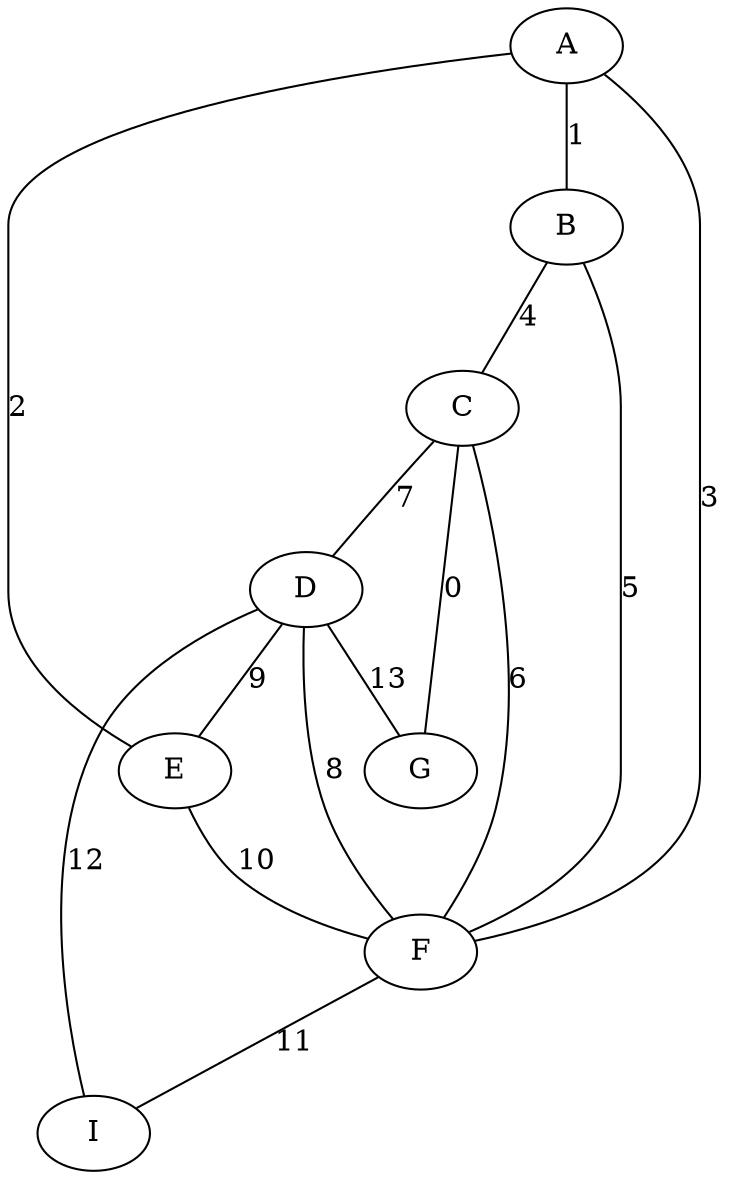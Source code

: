 graph G {
    D -- F [label="8"];
    D -- E [label="9"];
    D -- G [label="13"];
    D -- I [label="12"];
    C -- F [label="6"];
    C -- D [label="7"];
    C -- G [label="0"];
    F -- I [label="11"];
    E -- F [label="10"];
    B -- C [label="4"];
    B -- F [label="5"];
    A -- B [label="1"];
    A -- E [label="2"];
    A -- F [label="3"];
}
